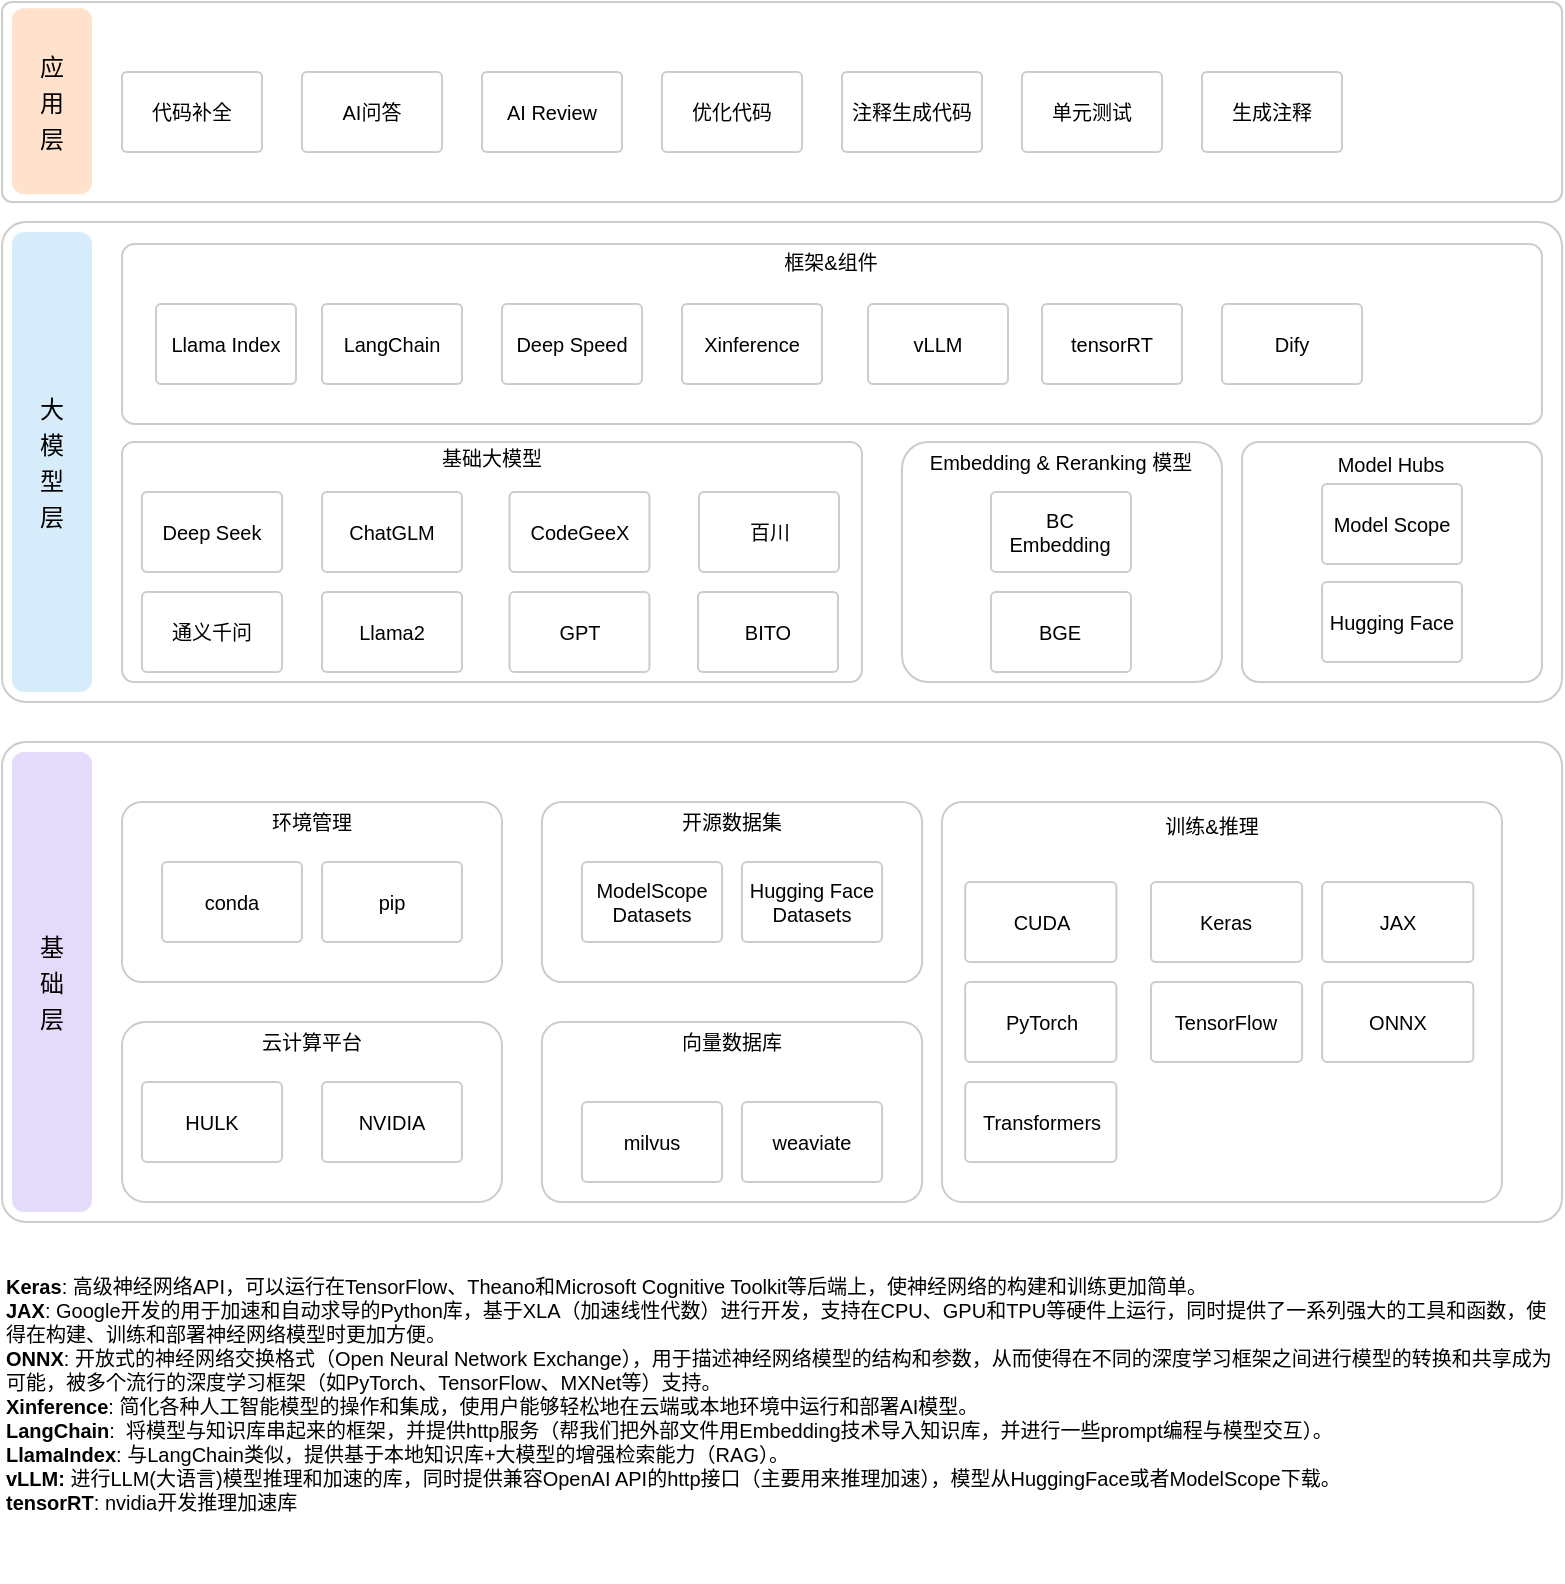 <mxfile version="24.0.5" type="github" pages="3">
  <diagram name="Page-1" id="H7_URHveais7Jz8QDmY0">
    <mxGraphModel dx="826" dy="557" grid="1" gridSize="10" guides="1" tooltips="1" connect="1" arrows="1" fold="1" page="1" pageScale="1" pageWidth="827" pageHeight="1169" math="0" shadow="0">
      <root>
        <mxCell id="0" />
        <mxCell id="1" parent="0" />
        <mxCell id="8iujGPbMvRqzLhgsaXlu-1" value="" style="group" parent="1" vertex="1" connectable="0">
          <mxGeometry x="30" y="200" width="780" height="240" as="geometry" />
        </mxCell>
        <mxCell id="8iujGPbMvRqzLhgsaXlu-2" value="" style="rounded=1;whiteSpace=wrap;html=1;shadow=0;glass=0;arcSize=5;strokeColor=#CCCCCC;strokeWidth=1;" parent="8iujGPbMvRqzLhgsaXlu-1" vertex="1">
          <mxGeometry width="780" height="240" as="geometry" />
        </mxCell>
        <mxCell id="8iujGPbMvRqzLhgsaXlu-3" value="&lt;p style=&quot;line-height: 50%;&quot;&gt;大&lt;/p&gt;&lt;p style=&quot;line-height: 50%;&quot;&gt;模&lt;/p&gt;&lt;p style=&quot;line-height: 50%;&quot;&gt;&lt;span style=&quot;background-color: initial;&quot;&gt;型&lt;/span&gt;&lt;/p&gt;&lt;p style=&quot;line-height: 50%;&quot;&gt;&lt;span style=&quot;background-color: initial;&quot;&gt;层&lt;/span&gt;&lt;/p&gt;" style="rounded=1;whiteSpace=wrap;html=1;shadow=0;glass=0;sketch=0;fillColor=#D6ECFB;strokeColor=none;verticalAlign=middle;horizontal=1;" parent="8iujGPbMvRqzLhgsaXlu-1" vertex="1">
          <mxGeometry x="5" y="5" width="40" height="230" as="geometry" />
        </mxCell>
        <mxCell id="8iujGPbMvRqzLhgsaXlu-4" value="" style="rounded=1;whiteSpace=wrap;html=1;shadow=0;glass=0;labelBackgroundColor=#ffffff;sketch=0;strokeColor=#CCCCCC;strokeWidth=1;fillColor=none;arcSize=7;" parent="8iujGPbMvRqzLhgsaXlu-1" vertex="1">
          <mxGeometry x="620" y="110" width="150" height="120" as="geometry" />
        </mxCell>
        <mxCell id="8iujGPbMvRqzLhgsaXlu-5" value="&lt;font style=&quot;font-size: 10px;&quot;&gt;Model Hubs&lt;/font&gt;" style="text;html=1;strokeColor=none;fillColor=none;align=center;verticalAlign=middle;whiteSpace=wrap;rounded=0;" parent="8iujGPbMvRqzLhgsaXlu-1" vertex="1">
          <mxGeometry x="664.41" y="115" width="61.18" height="11" as="geometry" />
        </mxCell>
        <mxCell id="8iujGPbMvRqzLhgsaXlu-6" value="Model Scope" style="rounded=1;whiteSpace=wrap;html=1;shadow=0;glass=0;labelBackgroundColor=#ffffff;sketch=0;strokeColor=#CCCCCC;strokeWidth=1;fontSize=10;fillColor=none;arcSize=6;" parent="8iujGPbMvRqzLhgsaXlu-1" vertex="1">
          <mxGeometry x="660" y="131" width="70" height="40" as="geometry" />
        </mxCell>
        <mxCell id="8iujGPbMvRqzLhgsaXlu-7" value="Hugging Face" style="rounded=1;whiteSpace=wrap;html=1;shadow=0;glass=0;labelBackgroundColor=#ffffff;sketch=0;strokeColor=#CCCCCC;strokeWidth=1;fontSize=10;fillColor=none;arcSize=6;" parent="8iujGPbMvRqzLhgsaXlu-1" vertex="1">
          <mxGeometry x="660" y="180" width="70" height="40" as="geometry" />
        </mxCell>
        <mxCell id="8iujGPbMvRqzLhgsaXlu-8" value="" style="group" parent="8iujGPbMvRqzLhgsaXlu-1" vertex="1" connectable="0">
          <mxGeometry x="450" y="110" width="160" height="120" as="geometry" />
        </mxCell>
        <mxCell id="8iujGPbMvRqzLhgsaXlu-9" value="" style="rounded=1;whiteSpace=wrap;html=1;shadow=0;glass=0;labelBackgroundColor=#ffffff;sketch=0;strokeColor=#CCCCCC;strokeWidth=1;fillColor=none;arcSize=11;" parent="8iujGPbMvRqzLhgsaXlu-8" vertex="1">
          <mxGeometry width="160" height="120" as="geometry" />
        </mxCell>
        <mxCell id="8iujGPbMvRqzLhgsaXlu-10" value="&lt;span style=&quot;font-size: 10px;&quot;&gt;Embedding &amp;amp; Reranking 模型&lt;/span&gt;" style="text;html=1;strokeColor=none;fillColor=none;align=center;verticalAlign=middle;whiteSpace=wrap;rounded=0;" parent="8iujGPbMvRqzLhgsaXlu-8" vertex="1">
          <mxGeometry x="10" y="5" width="138.95" height="10" as="geometry" />
        </mxCell>
        <mxCell id="8iujGPbMvRqzLhgsaXlu-11" value="BC&lt;br&gt;Embedding" style="rounded=1;whiteSpace=wrap;html=1;shadow=0;glass=0;labelBackgroundColor=#ffffff;sketch=0;strokeColor=#CCCCCC;strokeWidth=1;fontSize=10;fillColor=none;arcSize=6;" parent="8iujGPbMvRqzLhgsaXlu-8" vertex="1">
          <mxGeometry x="44.47" y="25" width="70.0" height="40" as="geometry" />
        </mxCell>
        <mxCell id="8iujGPbMvRqzLhgsaXlu-12" value="BGE" style="rounded=1;whiteSpace=wrap;html=1;shadow=0;glass=0;labelBackgroundColor=#ffffff;sketch=0;strokeColor=#CCCCCC;strokeWidth=1;fontSize=10;fillColor=none;arcSize=6;" parent="8iujGPbMvRqzLhgsaXlu-8" vertex="1">
          <mxGeometry x="44.47" y="75" width="70.0" height="40" as="geometry" />
        </mxCell>
        <mxCell id="8iujGPbMvRqzLhgsaXlu-13" value="" style="group" parent="8iujGPbMvRqzLhgsaXlu-1" vertex="1" connectable="0">
          <mxGeometry x="60" y="110" width="370" height="120" as="geometry" />
        </mxCell>
        <mxCell id="8iujGPbMvRqzLhgsaXlu-14" value="" style="rounded=1;whiteSpace=wrap;html=1;shadow=0;glass=0;labelBackgroundColor=#ffffff;sketch=0;strokeColor=#CCCCCC;strokeWidth=1;fillColor=none;arcSize=5;" parent="8iujGPbMvRqzLhgsaXlu-13" vertex="1">
          <mxGeometry width="370" height="120" as="geometry" />
        </mxCell>
        <mxCell id="8iujGPbMvRqzLhgsaXlu-15" value="Llama2" style="rounded=1;whiteSpace=wrap;html=1;shadow=0;glass=0;labelBackgroundColor=#ffffff;sketch=0;strokeColor=#CCCCCC;strokeWidth=1;fontSize=10;fillColor=none;arcSize=6;" parent="8iujGPbMvRqzLhgsaXlu-13" vertex="1">
          <mxGeometry x="100" y="75" width="70" height="40" as="geometry" />
        </mxCell>
        <mxCell id="8iujGPbMvRqzLhgsaXlu-16" value="ChatGLM" style="rounded=1;whiteSpace=wrap;html=1;shadow=0;glass=0;labelBackgroundColor=#ffffff;sketch=0;strokeColor=#CCCCCC;strokeWidth=1;fontSize=10;fillColor=none;arcSize=6;" parent="8iujGPbMvRqzLhgsaXlu-13" vertex="1">
          <mxGeometry x="100" y="25" width="70" height="40" as="geometry" />
        </mxCell>
        <mxCell id="8iujGPbMvRqzLhgsaXlu-17" value="CodeGeeX" style="rounded=1;whiteSpace=wrap;html=1;shadow=0;glass=0;labelBackgroundColor=#ffffff;sketch=0;strokeColor=#CCCCCC;strokeWidth=1;fontSize=10;fillColor=none;arcSize=6;" parent="8iujGPbMvRqzLhgsaXlu-13" vertex="1">
          <mxGeometry x="193.75" y="25" width="70" height="40" as="geometry" />
        </mxCell>
        <mxCell id="8iujGPbMvRqzLhgsaXlu-18" value="通义千问" style="rounded=1;whiteSpace=wrap;html=1;shadow=0;glass=0;labelBackgroundColor=#ffffff;sketch=0;strokeColor=#CCCCCC;strokeWidth=1;fontSize=10;fillColor=none;arcSize=6;" parent="8iujGPbMvRqzLhgsaXlu-13" vertex="1">
          <mxGeometry x="10" y="75" width="70" height="40" as="geometry" />
        </mxCell>
        <mxCell id="8iujGPbMvRqzLhgsaXlu-19" value="&lt;span style=&quot;font-size: 10px;&quot;&gt;基础大模型&lt;/span&gt;" style="text;html=1;strokeColor=none;fillColor=none;align=center;verticalAlign=middle;whiteSpace=wrap;rounded=0;" parent="8iujGPbMvRqzLhgsaXlu-13" vertex="1">
          <mxGeometry x="146.25" y="3" width="77.5" height="10" as="geometry" />
        </mxCell>
        <mxCell id="8iujGPbMvRqzLhgsaXlu-20" value="Deep Seek" style="rounded=1;whiteSpace=wrap;html=1;shadow=0;glass=0;labelBackgroundColor=#ffffff;sketch=0;strokeColor=#CCCCCC;strokeWidth=1;fontSize=10;fillColor=none;arcSize=6;" parent="8iujGPbMvRqzLhgsaXlu-13" vertex="1">
          <mxGeometry x="10" y="25" width="70" height="40" as="geometry" />
        </mxCell>
        <mxCell id="8iujGPbMvRqzLhgsaXlu-21" value="BITO" style="rounded=1;whiteSpace=wrap;html=1;shadow=0;glass=0;labelBackgroundColor=#ffffff;sketch=0;strokeColor=#CCCCCC;strokeWidth=1;fontSize=10;fillColor=none;arcSize=6;" parent="8iujGPbMvRqzLhgsaXlu-13" vertex="1">
          <mxGeometry x="288" y="75" width="70" height="40" as="geometry" />
        </mxCell>
        <mxCell id="8iujGPbMvRqzLhgsaXlu-22" value="GPT" style="rounded=1;whiteSpace=wrap;html=1;shadow=0;glass=0;labelBackgroundColor=#ffffff;sketch=0;strokeColor=#CCCCCC;strokeWidth=1;fontSize=10;fillColor=none;arcSize=6;" parent="8iujGPbMvRqzLhgsaXlu-13" vertex="1">
          <mxGeometry x="193.75" y="75" width="70" height="40" as="geometry" />
        </mxCell>
        <mxCell id="8iujGPbMvRqzLhgsaXlu-23" value="百川" style="rounded=1;whiteSpace=wrap;html=1;shadow=0;glass=0;labelBackgroundColor=#ffffff;sketch=0;strokeColor=#CCCCCC;strokeWidth=1;fontSize=10;fillColor=none;arcSize=6;" parent="8iujGPbMvRqzLhgsaXlu-13" vertex="1">
          <mxGeometry x="288.5" y="25" width="70" height="40" as="geometry" />
        </mxCell>
        <mxCell id="8iujGPbMvRqzLhgsaXlu-24" value="" style="group" parent="8iujGPbMvRqzLhgsaXlu-1" vertex="1" connectable="0">
          <mxGeometry x="60" y="11" width="710" height="90" as="geometry" />
        </mxCell>
        <mxCell id="8iujGPbMvRqzLhgsaXlu-25" value="" style="rounded=1;whiteSpace=wrap;html=1;shadow=0;glass=0;labelBackgroundColor=#ffffff;sketch=0;strokeColor=#CCCCCC;strokeWidth=1;fillColor=none;arcSize=7;" parent="8iujGPbMvRqzLhgsaXlu-24" vertex="1">
          <mxGeometry width="710" height="90" as="geometry" />
        </mxCell>
        <mxCell id="8iujGPbMvRqzLhgsaXlu-26" value="&lt;span style=&quot;font-size: 10px;&quot;&gt;框架&amp;amp;组件&lt;/span&gt;" style="text;html=1;strokeColor=none;fillColor=none;align=center;verticalAlign=middle;whiteSpace=wrap;rounded=0;" parent="8iujGPbMvRqzLhgsaXlu-24" vertex="1">
          <mxGeometry x="324.41" width="61.18" height="18.89" as="geometry" />
        </mxCell>
        <mxCell id="8iujGPbMvRqzLhgsaXlu-27" value="LangChain" style="rounded=1;whiteSpace=wrap;html=1;shadow=0;glass=0;labelBackgroundColor=#ffffff;sketch=0;strokeColor=#CCCCCC;strokeWidth=1;fontSize=10;fillColor=none;arcSize=6;" parent="8iujGPbMvRqzLhgsaXlu-24" vertex="1">
          <mxGeometry x="100" y="30" width="70" height="40" as="geometry" />
        </mxCell>
        <mxCell id="8iujGPbMvRqzLhgsaXlu-28" value="Llama Index" style="rounded=1;whiteSpace=wrap;html=1;shadow=0;glass=0;labelBackgroundColor=#ffffff;sketch=0;strokeColor=#CCCCCC;strokeWidth=1;fontSize=10;fillColor=none;arcSize=6;" parent="8iujGPbMvRqzLhgsaXlu-24" vertex="1">
          <mxGeometry x="17" y="30" width="70" height="40" as="geometry" />
        </mxCell>
        <mxCell id="8iujGPbMvRqzLhgsaXlu-29" value="vLLM" style="rounded=1;whiteSpace=wrap;html=1;shadow=0;glass=0;labelBackgroundColor=#ffffff;sketch=0;strokeColor=#CCCCCC;strokeWidth=1;fontSize=10;fillColor=none;arcSize=6;" parent="8iujGPbMvRqzLhgsaXlu-24" vertex="1">
          <mxGeometry x="373" y="30" width="70" height="40" as="geometry" />
        </mxCell>
        <mxCell id="8iujGPbMvRqzLhgsaXlu-30" value="tensorRT" style="rounded=1;whiteSpace=wrap;html=1;shadow=0;glass=0;labelBackgroundColor=#ffffff;sketch=0;strokeColor=#CCCCCC;strokeWidth=1;fontSize=10;fillColor=none;arcSize=6;" parent="8iujGPbMvRqzLhgsaXlu-24" vertex="1">
          <mxGeometry x="460" y="30" width="70" height="40" as="geometry" />
        </mxCell>
        <mxCell id="8iujGPbMvRqzLhgsaXlu-31" value="Deep Speed" style="rounded=1;whiteSpace=wrap;html=1;shadow=0;glass=0;labelBackgroundColor=#ffffff;sketch=0;strokeColor=#CCCCCC;strokeWidth=1;fontSize=10;fillColor=none;arcSize=6;" parent="8iujGPbMvRqzLhgsaXlu-24" vertex="1">
          <mxGeometry x="190" y="30" width="70" height="40" as="geometry" />
        </mxCell>
        <mxCell id="8iujGPbMvRqzLhgsaXlu-32" value="Xinference" style="rounded=1;whiteSpace=wrap;html=1;shadow=0;glass=0;labelBackgroundColor=#ffffff;sketch=0;strokeColor=#CCCCCC;strokeWidth=1;fontSize=10;fillColor=none;arcSize=6;" parent="8iujGPbMvRqzLhgsaXlu-24" vertex="1">
          <mxGeometry x="280" y="30" width="70" height="40" as="geometry" />
        </mxCell>
        <mxCell id="8iujGPbMvRqzLhgsaXlu-33" value="Dify" style="rounded=1;whiteSpace=wrap;html=1;shadow=0;glass=0;labelBackgroundColor=#ffffff;sketch=0;strokeColor=#CCCCCC;strokeWidth=1;fontSize=10;fillColor=none;arcSize=6;" parent="8iujGPbMvRqzLhgsaXlu-24" vertex="1">
          <mxGeometry x="550" y="30" width="70" height="40" as="geometry" />
        </mxCell>
        <mxCell id="8iujGPbMvRqzLhgsaXlu-34" value="" style="group" parent="1" vertex="1" connectable="0">
          <mxGeometry x="30" y="460" width="780" height="240" as="geometry" />
        </mxCell>
        <mxCell id="8iujGPbMvRqzLhgsaXlu-35" value="" style="rounded=1;whiteSpace=wrap;html=1;shadow=0;glass=0;arcSize=5;strokeColor=#CCCCCC;strokeWidth=1;" parent="8iujGPbMvRqzLhgsaXlu-34" vertex="1">
          <mxGeometry width="780" height="240" as="geometry" />
        </mxCell>
        <mxCell id="8iujGPbMvRqzLhgsaXlu-36" value="&lt;p style=&quot;line-height: 150%;&quot;&gt;基&lt;br&gt;础&lt;br&gt;层&lt;/p&gt;" style="rounded=1;whiteSpace=wrap;html=1;shadow=0;glass=0;sketch=0;fillColor=#E4DBFA;strokeColor=none;verticalAlign=middle;horizontal=1;" parent="8iujGPbMvRqzLhgsaXlu-34" vertex="1">
          <mxGeometry x="5" y="5" width="40" height="230" as="geometry" />
        </mxCell>
        <mxCell id="8iujGPbMvRqzLhgsaXlu-37" value="" style="group" parent="8iujGPbMvRqzLhgsaXlu-34" vertex="1" connectable="0">
          <mxGeometry x="60" y="30" width="190" height="90" as="geometry" />
        </mxCell>
        <mxCell id="8iujGPbMvRqzLhgsaXlu-38" value="" style="rounded=1;whiteSpace=wrap;html=1;shadow=0;glass=0;labelBackgroundColor=#ffffff;sketch=0;strokeColor=#CCCCCC;strokeWidth=1;fillColor=none;arcSize=11;" parent="8iujGPbMvRqzLhgsaXlu-37" vertex="1">
          <mxGeometry width="190" height="90" as="geometry" />
        </mxCell>
        <mxCell id="8iujGPbMvRqzLhgsaXlu-39" value="&lt;span style=&quot;font-size: 10px;&quot;&gt;环境管理&lt;/span&gt;" style="text;html=1;strokeColor=none;fillColor=none;align=center;verticalAlign=middle;whiteSpace=wrap;rounded=0;" parent="8iujGPbMvRqzLhgsaXlu-37" vertex="1">
          <mxGeometry x="56.25" y="5" width="77.5" height="10" as="geometry" />
        </mxCell>
        <mxCell id="8iujGPbMvRqzLhgsaXlu-40" value="conda" style="rounded=1;whiteSpace=wrap;html=1;shadow=0;glass=0;labelBackgroundColor=#ffffff;sketch=0;strokeColor=#CCCCCC;strokeWidth=1;fontSize=10;fillColor=none;arcSize=6;" parent="8iujGPbMvRqzLhgsaXlu-37" vertex="1">
          <mxGeometry x="20" y="30" width="70" height="40" as="geometry" />
        </mxCell>
        <mxCell id="8iujGPbMvRqzLhgsaXlu-41" value="pip" style="rounded=1;whiteSpace=wrap;html=1;shadow=0;glass=0;labelBackgroundColor=#ffffff;sketch=0;strokeColor=#CCCCCC;strokeWidth=1;fontSize=10;fillColor=none;arcSize=6;" parent="8iujGPbMvRqzLhgsaXlu-37" vertex="1">
          <mxGeometry x="100" y="30" width="70" height="40" as="geometry" />
        </mxCell>
        <mxCell id="8iujGPbMvRqzLhgsaXlu-42" value="" style="group" parent="8iujGPbMvRqzLhgsaXlu-34" vertex="1" connectable="0">
          <mxGeometry x="270" y="140" width="190" height="90" as="geometry" />
        </mxCell>
        <mxCell id="8iujGPbMvRqzLhgsaXlu-43" value="" style="rounded=1;whiteSpace=wrap;html=1;shadow=0;glass=0;labelBackgroundColor=#ffffff;sketch=0;strokeColor=#CCCCCC;strokeWidth=1;fillColor=none;arcSize=11;" parent="8iujGPbMvRqzLhgsaXlu-42" vertex="1">
          <mxGeometry width="190" height="90" as="geometry" />
        </mxCell>
        <mxCell id="8iujGPbMvRqzLhgsaXlu-44" value="&lt;span style=&quot;font-size: 10px;&quot;&gt;向量数据库&lt;/span&gt;" style="text;html=1;strokeColor=none;fillColor=none;align=center;verticalAlign=middle;whiteSpace=wrap;rounded=0;" parent="8iujGPbMvRqzLhgsaXlu-42" vertex="1">
          <mxGeometry x="56.25" y="5" width="77.5" height="10" as="geometry" />
        </mxCell>
        <mxCell id="8iujGPbMvRqzLhgsaXlu-45" value="milvus" style="rounded=1;whiteSpace=wrap;html=1;shadow=0;glass=0;labelBackgroundColor=#ffffff;sketch=0;strokeColor=#CCCCCC;strokeWidth=1;fontSize=10;fillColor=none;arcSize=6;" parent="8iujGPbMvRqzLhgsaXlu-42" vertex="1">
          <mxGeometry x="20" y="40" width="70" height="40" as="geometry" />
        </mxCell>
        <mxCell id="8iujGPbMvRqzLhgsaXlu-46" value="weaviate" style="rounded=1;whiteSpace=wrap;html=1;shadow=0;glass=0;labelBackgroundColor=#ffffff;sketch=0;strokeColor=#CCCCCC;strokeWidth=1;fontSize=10;fillColor=none;arcSize=6;" parent="8iujGPbMvRqzLhgsaXlu-42" vertex="1">
          <mxGeometry x="100" y="40" width="70" height="40" as="geometry" />
        </mxCell>
        <mxCell id="8iujGPbMvRqzLhgsaXlu-47" value="" style="group" parent="8iujGPbMvRqzLhgsaXlu-34" vertex="1" connectable="0">
          <mxGeometry x="470" y="30" width="280" height="200" as="geometry" />
        </mxCell>
        <mxCell id="8iujGPbMvRqzLhgsaXlu-48" value="" style="rounded=1;whiteSpace=wrap;html=1;shadow=0;glass=0;labelBackgroundColor=#ffffff;sketch=0;strokeColor=#CCCCCC;strokeWidth=1;fillColor=none;arcSize=5;" parent="8iujGPbMvRqzLhgsaXlu-47" vertex="1">
          <mxGeometry width="280" height="200" as="geometry" />
        </mxCell>
        <mxCell id="8iujGPbMvRqzLhgsaXlu-49" value="&lt;span style=&quot;font-size: 10px;&quot;&gt;训练&amp;amp;推理&lt;/span&gt;" style="text;html=1;strokeColor=none;fillColor=none;align=center;verticalAlign=middle;whiteSpace=wrap;rounded=0;" parent="8iujGPbMvRqzLhgsaXlu-47" vertex="1">
          <mxGeometry x="79.934" y="1.556" width="110.132" height="21.111" as="geometry" />
        </mxCell>
        <mxCell id="8iujGPbMvRqzLhgsaXlu-50" value="CUDA" style="rounded=1;whiteSpace=wrap;html=1;shadow=0;glass=0;labelBackgroundColor=#ffffff;sketch=0;strokeColor=#CCCCCC;strokeWidth=1;fontSize=10;fillColor=none;arcSize=6;" parent="8iujGPbMvRqzLhgsaXlu-47" vertex="1">
          <mxGeometry x="11.6" y="40" width="75.6" height="40" as="geometry" />
        </mxCell>
        <mxCell id="8iujGPbMvRqzLhgsaXlu-51" value="PyTorch" style="rounded=1;whiteSpace=wrap;html=1;shadow=0;glass=0;labelBackgroundColor=#ffffff;sketch=0;strokeColor=#CCCCCC;strokeWidth=1;fontSize=10;fillColor=none;arcSize=6;" parent="8iujGPbMvRqzLhgsaXlu-47" vertex="1">
          <mxGeometry x="11.6" y="90" width="75.6" height="40" as="geometry" />
        </mxCell>
        <mxCell id="8iujGPbMvRqzLhgsaXlu-52" value="TensorFlow" style="rounded=1;whiteSpace=wrap;html=1;shadow=0;glass=0;labelBackgroundColor=#ffffff;sketch=0;strokeColor=#CCCCCC;strokeWidth=1;fontSize=10;fillColor=none;arcSize=6;" parent="8iujGPbMvRqzLhgsaXlu-47" vertex="1">
          <mxGeometry x="104.469" y="90" width="75.6" height="40" as="geometry" />
        </mxCell>
        <mxCell id="8iujGPbMvRqzLhgsaXlu-53" value="Keras" style="rounded=1;whiteSpace=wrap;html=1;shadow=0;glass=0;labelBackgroundColor=#ffffff;sketch=0;strokeColor=#CCCCCC;strokeWidth=1;fontSize=10;fillColor=none;arcSize=6;" parent="8iujGPbMvRqzLhgsaXlu-47" vertex="1">
          <mxGeometry x="104.469" y="40" width="75.6" height="40" as="geometry" />
        </mxCell>
        <mxCell id="8iujGPbMvRqzLhgsaXlu-54" value="JAX" style="rounded=1;whiteSpace=wrap;html=1;shadow=0;glass=0;labelBackgroundColor=#ffffff;sketch=0;strokeColor=#CCCCCC;strokeWidth=1;fontSize=10;fillColor=none;arcSize=6;" parent="8iujGPbMvRqzLhgsaXlu-47" vertex="1">
          <mxGeometry x="190.069" y="40" width="75.6" height="40" as="geometry" />
        </mxCell>
        <mxCell id="8iujGPbMvRqzLhgsaXlu-55" value="ONNX" style="rounded=1;whiteSpace=wrap;html=1;shadow=0;glass=0;labelBackgroundColor=#ffffff;sketch=0;strokeColor=#CCCCCC;strokeWidth=1;fontSize=10;fillColor=none;arcSize=6;" parent="8iujGPbMvRqzLhgsaXlu-47" vertex="1">
          <mxGeometry x="190.069" y="90" width="75.6" height="40" as="geometry" />
        </mxCell>
        <mxCell id="8iujGPbMvRqzLhgsaXlu-56" value="Transformers" style="rounded=1;whiteSpace=wrap;html=1;shadow=0;glass=0;labelBackgroundColor=#ffffff;sketch=0;strokeColor=#CCCCCC;strokeWidth=1;fontSize=10;fillColor=none;arcSize=6;" parent="8iujGPbMvRqzLhgsaXlu-47" vertex="1">
          <mxGeometry x="11.6" y="140" width="75.6" height="40" as="geometry" />
        </mxCell>
        <mxCell id="8iujGPbMvRqzLhgsaXlu-57" value="" style="group" parent="8iujGPbMvRqzLhgsaXlu-34" vertex="1" connectable="0">
          <mxGeometry x="60" y="140" width="190" height="90" as="geometry" />
        </mxCell>
        <mxCell id="8iujGPbMvRqzLhgsaXlu-58" value="" style="rounded=1;whiteSpace=wrap;html=1;shadow=0;glass=0;labelBackgroundColor=#ffffff;sketch=0;strokeColor=#CCCCCC;strokeWidth=1;fillColor=none;arcSize=13;" parent="8iujGPbMvRqzLhgsaXlu-57" vertex="1">
          <mxGeometry width="190" height="90" as="geometry" />
        </mxCell>
        <mxCell id="8iujGPbMvRqzLhgsaXlu-59" value="&lt;font style=&quot;font-size: 10px;&quot;&gt;云计算平台&lt;/font&gt;" style="text;html=1;strokeColor=none;fillColor=none;align=center;verticalAlign=middle;whiteSpace=wrap;rounded=0;" parent="8iujGPbMvRqzLhgsaXlu-57" vertex="1">
          <mxGeometry x="56.25" y="5" width="77.5" height="10" as="geometry" />
        </mxCell>
        <mxCell id="8iujGPbMvRqzLhgsaXlu-60" value="HULK" style="rounded=1;whiteSpace=wrap;html=1;shadow=0;glass=0;labelBackgroundColor=#ffffff;sketch=0;strokeColor=#CCCCCC;strokeWidth=1;fontSize=10;fillColor=none;arcSize=6;" parent="8iujGPbMvRqzLhgsaXlu-57" vertex="1">
          <mxGeometry x="10" y="30" width="70" height="40" as="geometry" />
        </mxCell>
        <mxCell id="8iujGPbMvRqzLhgsaXlu-61" value="NVIDIA" style="rounded=1;whiteSpace=wrap;html=1;shadow=0;glass=0;labelBackgroundColor=#ffffff;sketch=0;strokeColor=#CCCCCC;strokeWidth=1;fontSize=10;fillColor=none;arcSize=6;" parent="8iujGPbMvRqzLhgsaXlu-57" vertex="1">
          <mxGeometry x="100" y="30" width="70" height="40" as="geometry" />
        </mxCell>
        <mxCell id="8iujGPbMvRqzLhgsaXlu-62" value="" style="group" parent="8iujGPbMvRqzLhgsaXlu-34" vertex="1" connectable="0">
          <mxGeometry x="270" y="30" width="190" height="90" as="geometry" />
        </mxCell>
        <mxCell id="8iujGPbMvRqzLhgsaXlu-63" value="" style="rounded=1;whiteSpace=wrap;html=1;shadow=0;glass=0;labelBackgroundColor=#ffffff;sketch=0;strokeColor=#CCCCCC;strokeWidth=1;fillColor=none;arcSize=11;" parent="8iujGPbMvRqzLhgsaXlu-62" vertex="1">
          <mxGeometry width="190" height="90" as="geometry" />
        </mxCell>
        <mxCell id="8iujGPbMvRqzLhgsaXlu-64" value="&lt;span style=&quot;font-size: 10px;&quot;&gt;开源数据集&lt;/span&gt;" style="text;html=1;strokeColor=none;fillColor=none;align=center;verticalAlign=middle;whiteSpace=wrap;rounded=0;" parent="8iujGPbMvRqzLhgsaXlu-62" vertex="1">
          <mxGeometry x="56.25" y="5" width="77.5" height="10" as="geometry" />
        </mxCell>
        <mxCell id="8iujGPbMvRqzLhgsaXlu-65" value="ModelScope Datasets" style="rounded=1;whiteSpace=wrap;html=1;shadow=0;glass=0;labelBackgroundColor=#ffffff;sketch=0;strokeColor=#CCCCCC;strokeWidth=1;fontSize=10;fillColor=none;arcSize=6;" parent="8iujGPbMvRqzLhgsaXlu-62" vertex="1">
          <mxGeometry x="20" y="30" width="70" height="40" as="geometry" />
        </mxCell>
        <mxCell id="8iujGPbMvRqzLhgsaXlu-66" value="Hugging Face&lt;br&gt;Datasets" style="rounded=1;whiteSpace=wrap;html=1;shadow=0;glass=0;labelBackgroundColor=#ffffff;sketch=0;strokeColor=#CCCCCC;strokeWidth=1;fontSize=10;fillColor=none;arcSize=6;" parent="8iujGPbMvRqzLhgsaXlu-62" vertex="1">
          <mxGeometry x="100" y="30" width="70" height="40" as="geometry" />
        </mxCell>
        <mxCell id="8iujGPbMvRqzLhgsaXlu-67" value="&lt;b&gt;Keras&lt;/b&gt;:&amp;nbsp;高级神经网络API，可以运行在TensorFlow、Theano和Microsoft Cognitive Toolkit等后端上，使神经网络的构建和训练更加简单。&lt;br&gt;&lt;b&gt;JAX&lt;/b&gt;:&amp;nbsp;Google开发的用于加速和自动求导的Python库，基于XLA（加速线性代数）进行开发，支持在CPU、GPU和TPU等硬件上运行，同时提供了一系列强大的工具和函数，使得在构建、训练和部署神经网络模型时更加方便。&lt;br&gt;&lt;b&gt;ONNX&lt;/b&gt;:&amp;nbsp;开放式的神经网络交换格式（Open Neural Network Exchange），用于描述神经网络模型的结构和参数，从而使得在不同的深度学习框架之间进行模型的转换和共享成为可能，被多个流行的深度学习框架（如PyTorch、TensorFlow、MXNet等）支持。&lt;br&gt;&lt;b&gt;Xinference&lt;/b&gt;:&amp;nbsp;简化各种人工智能模型的操作和集成，使用户能够轻松地在云端或本地环境中运行和部署AI模型。&lt;br&gt;&lt;b&gt;LangChain&lt;/b&gt;:&amp;nbsp; 将模型与知识库串起来的框架，并提供http服务（帮我们把外部文件用Embedding技术导入知识库，并进行一些prompt编程与模型交互）。&lt;br&gt;&lt;b&gt;LlamaIndex&lt;/b&gt;: 与LangChain类似，提供基于本地知识库+大模型的增强检索能力（RAG）。&lt;br&gt;&lt;b&gt;vLLM: &lt;/b&gt;进行LLM(大语言)模型推理和加速的库，同时提供兼容OpenAI API的http接口（主要用来推理加速），模型从HuggingFace或者ModelScope下载。&lt;br&gt;&lt;b&gt;tensorRT&lt;/b&gt;: nvidia开发推理加速库" style="text;html=1;strokeColor=none;fillColor=none;align=left;verticalAlign=top;whiteSpace=wrap;rounded=0;fontSize=10;" parent="1" vertex="1">
          <mxGeometry x="30" y="720" width="780" height="160" as="geometry" />
        </mxCell>
        <mxCell id="8iujGPbMvRqzLhgsaXlu-68" value="" style="group" parent="1" vertex="1" connectable="0">
          <mxGeometry x="30" y="90" width="780" height="100" as="geometry" />
        </mxCell>
        <mxCell id="8iujGPbMvRqzLhgsaXlu-69" value="" style="rounded=1;whiteSpace=wrap;html=1;shadow=0;glass=0;arcSize=5;strokeColor=#CCCCCC;strokeWidth=1;" parent="8iujGPbMvRqzLhgsaXlu-68" vertex="1">
          <mxGeometry width="780" height="100" as="geometry" />
        </mxCell>
        <mxCell id="8iujGPbMvRqzLhgsaXlu-70" value="&lt;p style=&quot;line-height: 50%;&quot;&gt;应&lt;/p&gt;&lt;p style=&quot;line-height: 50%;&quot;&gt;用&lt;/p&gt;&lt;p style=&quot;line-height: 50%;&quot;&gt;层&lt;/p&gt;" style="rounded=1;whiteSpace=wrap;html=1;shadow=0;glass=0;sketch=0;fillColor=#FFE1CC;strokeColor=none;verticalAlign=middle;horizontal=1;" parent="8iujGPbMvRqzLhgsaXlu-68" vertex="1">
          <mxGeometry x="5" y="3.083" width="40" height="93" as="geometry" />
        </mxCell>
        <mxCell id="8iujGPbMvRqzLhgsaXlu-71" value="代码补全" style="rounded=1;whiteSpace=wrap;html=1;shadow=0;glass=0;labelBackgroundColor=#ffffff;sketch=0;strokeColor=#CCCCCC;strokeWidth=1;fontSize=10;fillColor=none;arcSize=6;" parent="8iujGPbMvRqzLhgsaXlu-68" vertex="1">
          <mxGeometry x="60" y="35" width="70" height="40" as="geometry" />
        </mxCell>
        <mxCell id="8iujGPbMvRqzLhgsaXlu-72" value="AI问答" style="rounded=1;whiteSpace=wrap;html=1;shadow=0;glass=0;labelBackgroundColor=#ffffff;sketch=0;strokeColor=#CCCCCC;strokeWidth=1;fontSize=10;fillColor=none;arcSize=6;" parent="8iujGPbMvRqzLhgsaXlu-68" vertex="1">
          <mxGeometry x="150" y="35" width="70" height="40" as="geometry" />
        </mxCell>
        <mxCell id="8iujGPbMvRqzLhgsaXlu-73" value="AI Review" style="rounded=1;whiteSpace=wrap;html=1;shadow=0;glass=0;labelBackgroundColor=#ffffff;sketch=0;strokeColor=#CCCCCC;strokeWidth=1;fontSize=10;fillColor=none;arcSize=6;" parent="8iujGPbMvRqzLhgsaXlu-68" vertex="1">
          <mxGeometry x="240" y="35" width="70" height="40" as="geometry" />
        </mxCell>
        <mxCell id="8iujGPbMvRqzLhgsaXlu-74" value="优化代码" style="rounded=1;whiteSpace=wrap;html=1;shadow=0;glass=0;labelBackgroundColor=#ffffff;sketch=0;strokeColor=#CCCCCC;strokeWidth=1;fontSize=10;fillColor=none;arcSize=6;" parent="8iujGPbMvRqzLhgsaXlu-68" vertex="1">
          <mxGeometry x="330" y="35" width="70" height="40" as="geometry" />
        </mxCell>
        <mxCell id="8iujGPbMvRqzLhgsaXlu-75" value="注释生成代码" style="rounded=1;whiteSpace=wrap;html=1;shadow=0;glass=0;labelBackgroundColor=#ffffff;sketch=0;strokeColor=#CCCCCC;strokeWidth=1;fontSize=10;fillColor=none;arcSize=6;" parent="8iujGPbMvRqzLhgsaXlu-68" vertex="1">
          <mxGeometry x="420" y="35" width="70" height="40" as="geometry" />
        </mxCell>
        <mxCell id="8iujGPbMvRqzLhgsaXlu-76" value="单元测试" style="rounded=1;whiteSpace=wrap;html=1;shadow=0;glass=0;labelBackgroundColor=#ffffff;sketch=0;strokeColor=#CCCCCC;strokeWidth=1;fontSize=10;fillColor=none;arcSize=6;" parent="8iujGPbMvRqzLhgsaXlu-68" vertex="1">
          <mxGeometry x="510" y="35" width="70" height="40" as="geometry" />
        </mxCell>
        <mxCell id="8iujGPbMvRqzLhgsaXlu-77" value="生成注释" style="rounded=1;whiteSpace=wrap;html=1;shadow=0;glass=0;labelBackgroundColor=#ffffff;sketch=0;strokeColor=#CCCCCC;strokeWidth=1;fontSize=10;fillColor=none;arcSize=6;" parent="8iujGPbMvRqzLhgsaXlu-68" vertex="1">
          <mxGeometry x="600" y="35" width="70" height="40" as="geometry" />
        </mxCell>
      </root>
    </mxGraphModel>
  </diagram>
  <diagram id="hw5-2gwXQo2o83pSEh1z" name="Page-2">
    <mxGraphModel dx="826" dy="557" grid="1" gridSize="10" guides="1" tooltips="1" connect="1" arrows="1" fold="1" page="1" pageScale="1" pageWidth="827" pageHeight="1169" math="0" shadow="0">
      <root>
        <mxCell id="0" />
        <mxCell id="1" parent="0" />
        <mxCell id="wTrSJTRR9ERLFyiuBoBx-1" value="" style="rounded=1;whiteSpace=wrap;html=1;shadow=0;glass=0;labelBackgroundColor=#ffffff;sketch=0;strokeColor=none;strokeWidth=1;fontSize=10;fillColor=#F9FAFF;arcSize=1;" vertex="1" parent="1">
          <mxGeometry x="20" y="150" width="250" height="310" as="geometry" />
        </mxCell>
        <mxCell id="wTrSJTRR9ERLFyiuBoBx-2" value="IDE中的毓智AI专家插件" style="text;html=1;strokeColor=none;fillColor=none;align=center;verticalAlign=middle;whiteSpace=wrap;rounded=0;fontSize=10;" vertex="1" parent="1">
          <mxGeometry x="20" y="160" width="125" height="20" as="geometry" />
        </mxCell>
        <mxCell id="wTrSJTRR9ERLFyiuBoBx-3" value="" style="rounded=0;whiteSpace=wrap;html=1;shadow=0;glass=0;labelBackgroundColor=#ffffff;sketch=0;strokeWidth=1;fontSize=10;fillColor=#EBEEFF;fontColor=#333333;strokeColor=none;" vertex="1" parent="1">
          <mxGeometry x="35" y="190" width="220" height="150" as="geometry" />
        </mxCell>
        <mxCell id="wTrSJTRR9ERLFyiuBoBx-4" value="" style="group" vertex="1" connectable="0" parent="1">
          <mxGeometry x="39" y="197" width="20" height="20" as="geometry" />
        </mxCell>
        <mxCell id="wTrSJTRR9ERLFyiuBoBx-5" value="" style="ellipse;whiteSpace=wrap;html=1;aspect=fixed;rounded=1;shadow=0;glass=0;labelBackgroundColor=#ffffff;sketch=0;strokeColor=none;strokeWidth=1;fontSize=10;fillColor=#51AC5C;" vertex="1" parent="wTrSJTRR9ERLFyiuBoBx-4">
          <mxGeometry width="20" height="20" as="geometry" />
        </mxCell>
        <mxCell id="wTrSJTRR9ERLFyiuBoBx-6" value="&lt;font style=&quot;font-size: 11px;&quot;&gt;1&lt;/font&gt;" style="text;html=1;strokeColor=none;fillColor=none;align=center;verticalAlign=middle;whiteSpace=wrap;rounded=0;fontSize=11;fontColor=#FFFFFF;" vertex="1" parent="wTrSJTRR9ERLFyiuBoBx-4">
          <mxGeometry x="5" y="6.75" width="10" height="8.5" as="geometry" />
        </mxCell>
        <mxCell id="wTrSJTRR9ERLFyiuBoBx-7" value="&lt;font style=&quot;font-size: 9px;&quot;&gt;开发人员在编辑器中敲代码，毓智AI专家插件从以下位置收集上下文：&lt;br&gt;- 光标前的代码和光标后的代码&lt;br&gt;- 文件名和类型&lt;br&gt;- 附近代码引用的其它类文件&lt;br&gt;&lt;/font&gt;" style="text;html=1;strokeColor=none;fillColor=none;align=left;verticalAlign=top;whiteSpace=wrap;rounded=0;fontSize=10;fontColor=#000000;" vertex="1" parent="1">
          <mxGeometry x="62" y="191" width="178" height="66" as="geometry" />
        </mxCell>
        <mxCell id="wTrSJTRR9ERLFyiuBoBx-8" value="" style="group" vertex="1" connectable="0" parent="1">
          <mxGeometry x="39" y="270" width="20" height="20" as="geometry" />
        </mxCell>
        <mxCell id="wTrSJTRR9ERLFyiuBoBx-9" value="" style="ellipse;whiteSpace=wrap;html=1;aspect=fixed;rounded=1;shadow=0;glass=0;labelBackgroundColor=#ffffff;sketch=0;strokeColor=none;strokeWidth=1;fontSize=10;fillColor=#51AC5C;" vertex="1" parent="wTrSJTRR9ERLFyiuBoBx-8">
          <mxGeometry width="20" height="20" as="geometry" />
        </mxCell>
        <mxCell id="wTrSJTRR9ERLFyiuBoBx-10" value="&lt;font style=&quot;font-size: 11px;&quot;&gt;2&lt;/font&gt;" style="text;html=1;strokeColor=none;fillColor=none;align=center;verticalAlign=middle;whiteSpace=wrap;rounded=0;fontSize=11;fontColor=#FFFFFF;" vertex="1" parent="wTrSJTRR9ERLFyiuBoBx-8">
          <mxGeometry x="5" y="5.75" width="10" height="8.5" as="geometry" />
        </mxCell>
        <mxCell id="wTrSJTRR9ERLFyiuBoBx-11" value="&lt;font style=&quot;font-size: 9px;&quot;&gt;按一定规则精简上下文&lt;br&gt;- 保留当前文件附近方法的实现，其它方法只保留签名&lt;br&gt;- 添加光标附近代码关联类的字段和方法签名&lt;br&gt;&lt;/font&gt;" style="text;html=1;strokeColor=none;fillColor=none;align=left;verticalAlign=top;whiteSpace=wrap;rounded=0;fontSize=10;fontColor=#000000;" vertex="1" parent="1">
          <mxGeometry x="62" y="264" width="178" height="66" as="geometry" />
        </mxCell>
        <mxCell id="wTrSJTRR9ERLFyiuBoBx-12" value="" style="rounded=1;whiteSpace=wrap;html=1;shadow=0;glass=0;labelBackgroundColor=#ffffff;sketch=0;strokeColor=none;strokeWidth=1;fontSize=10;fillColor=#F4F7FF;arcSize=1;" vertex="1" parent="1">
          <mxGeometry x="350" y="90" width="470" height="330" as="geometry" />
        </mxCell>
        <mxCell id="wTrSJTRR9ERLFyiuBoBx-13" value="服务端" style="text;html=1;strokeColor=none;fillColor=none;align=left;verticalAlign=middle;whiteSpace=wrap;rounded=0;fontSize=10;" vertex="1" parent="1">
          <mxGeometry x="360" y="100" width="125" height="20" as="geometry" />
        </mxCell>
        <mxCell id="wTrSJTRR9ERLFyiuBoBx-14" value="" style="rounded=1;whiteSpace=wrap;html=1;shadow=0;glass=0;labelBackgroundColor=#ffffff;sketch=0;strokeColor=#CCCCCC;strokeWidth=1;fontSize=10;fillColor=#7583FE;arcSize=1;" vertex="1" parent="1">
          <mxGeometry x="360" y="150" width="210" height="250" as="geometry" />
        </mxCell>
        <mxCell id="wTrSJTRR9ERLFyiuBoBx-15" value="插件后端服务" style="text;html=1;align=left;verticalAlign=middle;whiteSpace=wrap;rounded=0;fontSize=10;fontColor=#FFFFFF;" vertex="1" parent="1">
          <mxGeometry x="370" y="160" width="80" height="20" as="geometry" />
        </mxCell>
        <mxCell id="wTrSJTRR9ERLFyiuBoBx-16" style="edgeStyle=orthogonalEdgeStyle;rounded=0;orthogonalLoop=1;jettySize=auto;html=1;exitX=1;exitY=0.25;exitDx=0;exitDy=0;entryX=0.5;entryY=0;entryDx=0;entryDy=0;fontSize=10;fontColor=#000000;" edge="1" parent="1" source="wTrSJTRR9ERLFyiuBoBx-17" target="wTrSJTRR9ERLFyiuBoBx-22">
          <mxGeometry relative="1" as="geometry" />
        </mxCell>
        <mxCell id="wTrSJTRR9ERLFyiuBoBx-17" value="" style="rounded=0;whiteSpace=wrap;html=1;shadow=0;glass=0;labelBackgroundColor=#ffffff;sketch=0;strokeWidth=1;fontSize=10;fillColor=#6B78F8;fontColor=#333333;strokeColor=none;" vertex="1" parent="1">
          <mxGeometry x="370" y="191" width="190" height="89" as="geometry" />
        </mxCell>
        <mxCell id="wTrSJTRR9ERLFyiuBoBx-18" value="" style="group" vertex="1" connectable="0" parent="1">
          <mxGeometry x="374" y="198" width="20" height="20" as="geometry" />
        </mxCell>
        <mxCell id="wTrSJTRR9ERLFyiuBoBx-19" value="" style="ellipse;whiteSpace=wrap;html=1;aspect=fixed;rounded=1;shadow=0;glass=0;labelBackgroundColor=#ffffff;sketch=0;strokeColor=none;strokeWidth=1;fontSize=10;fillColor=#FFFFFF;" vertex="1" parent="wTrSJTRR9ERLFyiuBoBx-18">
          <mxGeometry width="20" height="20" as="geometry" />
        </mxCell>
        <mxCell id="wTrSJTRR9ERLFyiuBoBx-20" value="&lt;font style=&quot;font-size: 11px;&quot;&gt;3&lt;/font&gt;" style="text;html=1;strokeColor=none;fillColor=none;align=center;verticalAlign=middle;whiteSpace=wrap;rounded=0;fontSize=11;fontColor=#000000;" vertex="1" parent="wTrSJTRR9ERLFyiuBoBx-18">
          <mxGeometry x="5" y="6.75" width="10" height="8.5" as="geometry" />
        </mxCell>
        <mxCell id="wTrSJTRR9ERLFyiuBoBx-21" value="&lt;font style=&quot;font-size: 9px;&quot;&gt;根据配置的补全模型，组装prompt：&lt;br&gt;- 添加模型的开始标识和语言类型&lt;br&gt;- 添加精简后的关联类&lt;br&gt;- 添加光标前的代码和模型FILL标识&lt;br&gt;- 添加光标后的代码和模型结束标识&lt;br&gt;对prompt中敏感字段进行脱敏&lt;br&gt;&lt;/font&gt;" style="text;html=1;strokeColor=none;fillColor=none;align=left;verticalAlign=top;whiteSpace=wrap;rounded=0;fontSize=10;fontColor=#FFFFFF;" vertex="1" parent="1">
          <mxGeometry x="397" y="192" width="153" height="78" as="geometry" />
        </mxCell>
        <mxCell id="wTrSJTRR9ERLFyiuBoBx-22" value="" style="rounded=1;whiteSpace=wrap;html=1;shadow=0;glass=0;labelBackgroundColor=#ffffff;sketch=0;strokeColor=#CCCCCC;strokeWidth=1;fontSize=10;fillColor=#7583FE;arcSize=1;" vertex="1" parent="1">
          <mxGeometry x="590" y="258" width="210" height="93" as="geometry" />
        </mxCell>
        <mxCell id="wTrSJTRR9ERLFyiuBoBx-23" value="模型端" style="text;html=1;align=left;verticalAlign=middle;whiteSpace=wrap;rounded=0;fontSize=10;fontColor=#FFFFFF;" vertex="1" parent="1">
          <mxGeometry x="600" y="268" width="80" height="20" as="geometry" />
        </mxCell>
        <mxCell id="wTrSJTRR9ERLFyiuBoBx-24" style="edgeStyle=orthogonalEdgeStyle;rounded=0;orthogonalLoop=1;jettySize=auto;html=1;exitX=0.5;exitY=1;exitDx=0;exitDy=0;fontSize=10;fontColor=#000000;entryX=1;entryY=0.5;entryDx=0;entryDy=0;" edge="1" parent="1" source="wTrSJTRR9ERLFyiuBoBx-25" target="wTrSJTRR9ERLFyiuBoBx-32">
          <mxGeometry relative="1" as="geometry">
            <Array as="points">
              <mxPoint x="695" y="365" />
            </Array>
          </mxGeometry>
        </mxCell>
        <mxCell id="wTrSJTRR9ERLFyiuBoBx-25" value="" style="rounded=0;whiteSpace=wrap;html=1;shadow=0;glass=0;labelBackgroundColor=#ffffff;sketch=0;strokeWidth=1;fontSize=10;fillColor=#6B78F8;fontColor=#333333;strokeColor=none;" vertex="1" parent="1">
          <mxGeometry x="600" y="300" width="190" height="40" as="geometry" />
        </mxCell>
        <mxCell id="wTrSJTRR9ERLFyiuBoBx-26" value="" style="group" vertex="1" connectable="0" parent="1">
          <mxGeometry x="604" y="307" width="20" height="20" as="geometry" />
        </mxCell>
        <mxCell id="wTrSJTRR9ERLFyiuBoBx-27" value="" style="ellipse;whiteSpace=wrap;html=1;aspect=fixed;rounded=1;shadow=0;glass=0;labelBackgroundColor=#ffffff;sketch=0;strokeColor=none;strokeWidth=1;fontSize=10;fillColor=#FFFFFF;" vertex="1" parent="wTrSJTRR9ERLFyiuBoBx-26">
          <mxGeometry width="20" height="20" as="geometry" />
        </mxCell>
        <mxCell id="wTrSJTRR9ERLFyiuBoBx-28" value="&lt;font style=&quot;font-size: 11px;&quot;&gt;4&lt;/font&gt;" style="text;html=1;strokeColor=none;fillColor=none;align=center;verticalAlign=middle;whiteSpace=wrap;rounded=0;fontSize=11;fontColor=#000000;" vertex="1" parent="wTrSJTRR9ERLFyiuBoBx-26">
          <mxGeometry x="5" y="6.75" width="10" height="8.5" as="geometry" />
        </mxCell>
        <mxCell id="wTrSJTRR9ERLFyiuBoBx-29" value="&lt;font style=&quot;font-size: 9px;&quot;&gt;根据prompt生成FILL处建议的代码&lt;br&gt;&lt;/font&gt;" style="text;html=1;strokeColor=none;fillColor=none;align=left;verticalAlign=top;whiteSpace=wrap;rounded=0;fontSize=10;fontColor=#FFFFFF;" vertex="1" parent="1">
          <mxGeometry x="627" y="304" width="153" height="20" as="geometry" />
        </mxCell>
        <mxCell id="wTrSJTRR9ERLFyiuBoBx-30" style="edgeStyle=orthogonalEdgeStyle;rounded=0;orthogonalLoop=1;jettySize=auto;html=1;fontSize=10;fontColor=#000000;" edge="1" parent="1">
          <mxGeometry relative="1" as="geometry">
            <mxPoint x="370" y="220" as="targetPoint" />
            <mxPoint x="255" y="220" as="sourcePoint" />
            <Array as="points">
              <mxPoint x="255" y="220" />
            </Array>
          </mxGeometry>
        </mxCell>
        <mxCell id="wTrSJTRR9ERLFyiuBoBx-31" style="edgeStyle=orthogonalEdgeStyle;rounded=0;orthogonalLoop=1;jettySize=auto;html=1;exitX=-0.002;exitY=0.544;exitDx=0;exitDy=0;fontSize=10;fontColor=#000000;entryX=1.003;entryY=0.17;entryDx=0;entryDy=0;entryPerimeter=0;exitPerimeter=0;" edge="1" parent="1" source="wTrSJTRR9ERLFyiuBoBx-32" target="wTrSJTRR9ERLFyiuBoBx-37">
          <mxGeometry relative="1" as="geometry">
            <mxPoint x="260" y="370" as="targetPoint" />
            <Array as="points" />
          </mxGeometry>
        </mxCell>
        <mxCell id="wTrSJTRR9ERLFyiuBoBx-32" value="" style="rounded=0;whiteSpace=wrap;html=1;shadow=0;glass=0;labelBackgroundColor=#ffffff;sketch=0;strokeWidth=1;fontSize=10;fillColor=#6B78F8;fontColor=#333333;strokeColor=none;" vertex="1" parent="1">
          <mxGeometry x="370" y="349" width="190" height="32" as="geometry" />
        </mxCell>
        <mxCell id="wTrSJTRR9ERLFyiuBoBx-33" value="" style="group" vertex="1" connectable="0" parent="1">
          <mxGeometry x="374" y="356" width="20" height="20" as="geometry" />
        </mxCell>
        <mxCell id="wTrSJTRR9ERLFyiuBoBx-34" value="" style="ellipse;whiteSpace=wrap;html=1;aspect=fixed;rounded=1;shadow=0;glass=0;labelBackgroundColor=#ffffff;sketch=0;strokeColor=none;strokeWidth=1;fontSize=10;fillColor=#FFFFFF;" vertex="1" parent="wTrSJTRR9ERLFyiuBoBx-33">
          <mxGeometry width="20" height="20" as="geometry" />
        </mxCell>
        <mxCell id="wTrSJTRR9ERLFyiuBoBx-35" value="&lt;font style=&quot;font-size: 11px;&quot;&gt;5&lt;/font&gt;" style="text;html=1;strokeColor=none;fillColor=none;align=center;verticalAlign=middle;whiteSpace=wrap;rounded=0;fontSize=11;fontColor=#000000;" vertex="1" parent="wTrSJTRR9ERLFyiuBoBx-33">
          <mxGeometry x="5" y="6.75" width="10" height="8.5" as="geometry" />
        </mxCell>
        <mxCell id="wTrSJTRR9ERLFyiuBoBx-36" value="&lt;font style=&quot;font-size: 9px;&quot;&gt;组装补全建议&lt;br&gt;&lt;/font&gt;" style="text;html=1;strokeColor=none;fillColor=none;align=left;verticalAlign=top;whiteSpace=wrap;rounded=0;fontSize=10;fontColor=#FFFFFF;" vertex="1" parent="1">
          <mxGeometry x="397" y="354" width="153" height="19" as="geometry" />
        </mxCell>
        <mxCell id="wTrSJTRR9ERLFyiuBoBx-37" value="" style="rounded=0;whiteSpace=wrap;html=1;shadow=0;glass=0;labelBackgroundColor=#ffffff;sketch=0;strokeWidth=1;fontSize=10;fillColor=#EBEEFF;fontColor=#333333;strokeColor=none;" vertex="1" parent="1">
          <mxGeometry x="35" y="351" width="220" height="89" as="geometry" />
        </mxCell>
        <mxCell id="wTrSJTRR9ERLFyiuBoBx-38" value="" style="group" vertex="1" connectable="0" parent="1">
          <mxGeometry x="39" y="358" width="20" height="20" as="geometry" />
        </mxCell>
        <mxCell id="wTrSJTRR9ERLFyiuBoBx-39" value="" style="ellipse;whiteSpace=wrap;html=1;aspect=fixed;rounded=1;shadow=0;glass=0;labelBackgroundColor=#ffffff;sketch=0;strokeColor=none;strokeWidth=1;fontSize=10;fillColor=#51AC5C;" vertex="1" parent="wTrSJTRR9ERLFyiuBoBx-38">
          <mxGeometry width="20" height="20" as="geometry" />
        </mxCell>
        <mxCell id="wTrSJTRR9ERLFyiuBoBx-40" value="&lt;font style=&quot;font-size: 11px;&quot;&gt;6&lt;/font&gt;" style="text;html=1;strokeColor=none;fillColor=none;align=center;verticalAlign=middle;whiteSpace=wrap;rounded=0;fontSize=11;fontColor=#FFFFFF;" vertex="1" parent="wTrSJTRR9ERLFyiuBoBx-38">
          <mxGeometry x="5" y="6.75" width="10" height="8.5" as="geometry" />
        </mxCell>
        <mxCell id="wTrSJTRR9ERLFyiuBoBx-41" value="&lt;font style=&quot;font-size: 9px;&quot;&gt;对补全建议的代码进行处理：&lt;br&gt;- 明显的语法bug进行修复或删除&lt;br&gt;- 与光标后重复的代码进行剔除&lt;br&gt;- 处理缩进&lt;br&gt;- 行中补全时，与已有代码做diff。&lt;br&gt;展示补全建议的代码&lt;br&gt;&lt;/font&gt;" style="text;html=1;strokeColor=none;fillColor=none;align=left;verticalAlign=top;whiteSpace=wrap;rounded=0;fontSize=10;fontColor=#000000;" vertex="1" parent="1">
          <mxGeometry x="62" y="352" width="178" height="88" as="geometry" />
        </mxCell>
      </root>
    </mxGraphModel>
  </diagram>
  <diagram id="tRRvga2-349wwaOuhYlW" name="Page-3">
    <mxGraphModel dx="826" dy="557" grid="1" gridSize="10" guides="1" tooltips="1" connect="1" arrows="1" fold="1" page="1" pageScale="1" pageWidth="827" pageHeight="1169" math="0" shadow="0">
      <root>
        <mxCell id="0" />
        <mxCell id="1" parent="0" />
        <mxCell id="sUQTUiR_hXJlY5Vw97WE-1" value="" style="rounded=1;whiteSpace=wrap;html=1;shadow=0;glass=0;labelBackgroundColor=#ffffff;sketch=0;strokeColor=none;strokeWidth=1;fontSize=10;fillColor=#F9FAFF;arcSize=1;" vertex="1" parent="1">
          <mxGeometry x="20" y="150" width="250" height="430" as="geometry" />
        </mxCell>
        <mxCell id="sUQTUiR_hXJlY5Vw97WE-2" value="IDE中的毓智AI专家插件" style="text;html=1;strokeColor=none;fillColor=none;align=center;verticalAlign=middle;whiteSpace=wrap;rounded=0;fontSize=10;" vertex="1" parent="1">
          <mxGeometry x="20" y="160" width="125" height="20" as="geometry" />
        </mxCell>
        <mxCell id="sUQTUiR_hXJlY5Vw97WE-3" value="" style="rounded=0;whiteSpace=wrap;html=1;shadow=0;glass=0;labelBackgroundColor=#ffffff;sketch=0;strokeWidth=1;fontSize=10;fillColor=#EBEEFF;fontColor=#333333;strokeColor=none;" vertex="1" parent="1">
          <mxGeometry x="35" y="190" width="220" height="150" as="geometry" />
        </mxCell>
        <mxCell id="sUQTUiR_hXJlY5Vw97WE-4" value="" style="group" vertex="1" connectable="0" parent="1">
          <mxGeometry x="39" y="197" width="20" height="20" as="geometry" />
        </mxCell>
        <mxCell id="sUQTUiR_hXJlY5Vw97WE-5" value="" style="ellipse;whiteSpace=wrap;html=1;aspect=fixed;rounded=1;shadow=0;glass=0;labelBackgroundColor=#ffffff;sketch=0;strokeColor=none;strokeWidth=1;fontSize=10;fillColor=#51AC5C;" vertex="1" parent="sUQTUiR_hXJlY5Vw97WE-4">
          <mxGeometry width="20" height="20" as="geometry" />
        </mxCell>
        <mxCell id="sUQTUiR_hXJlY5Vw97WE-6" value="&lt;font style=&quot;font-size: 11px;&quot;&gt;1&lt;/font&gt;" style="text;html=1;strokeColor=none;fillColor=none;align=center;verticalAlign=middle;whiteSpace=wrap;rounded=0;fontSize=11;fontColor=#FFFFFF;" vertex="1" parent="sUQTUiR_hXJlY5Vw97WE-4">
          <mxGeometry x="5" y="6.75" width="10" height="8.5" as="geometry" />
        </mxCell>
        <mxCell id="sUQTUiR_hXJlY5Vw97WE-7" value="&lt;font style=&quot;font-size: 9px;&quot;&gt;开发人员在注释行触发生成代码动作，毓智AI专家插件从以下位置收集上下文：&lt;br&gt;- 光标前的代码&lt;br&gt;- 文件名和类型&lt;br&gt;- 附近代码引用的其它类文件&lt;br&gt;&lt;/font&gt;" style="text;html=1;strokeColor=none;fillColor=none;align=left;verticalAlign=top;whiteSpace=wrap;rounded=0;fontSize=10;fontColor=#000000;" vertex="1" parent="1">
          <mxGeometry x="62" y="191" width="178" height="66" as="geometry" />
        </mxCell>
        <mxCell id="sUQTUiR_hXJlY5Vw97WE-8" value="" style="group" vertex="1" connectable="0" parent="1">
          <mxGeometry x="39" y="270" width="20" height="20" as="geometry" />
        </mxCell>
        <mxCell id="sUQTUiR_hXJlY5Vw97WE-9" value="" style="ellipse;whiteSpace=wrap;html=1;aspect=fixed;rounded=1;shadow=0;glass=0;labelBackgroundColor=#ffffff;sketch=0;strokeColor=none;strokeWidth=1;fontSize=10;fillColor=#51AC5C;" vertex="1" parent="sUQTUiR_hXJlY5Vw97WE-8">
          <mxGeometry width="20" height="20" as="geometry" />
        </mxCell>
        <mxCell id="sUQTUiR_hXJlY5Vw97WE-10" value="&lt;font style=&quot;font-size: 11px;&quot;&gt;2&lt;/font&gt;" style="text;html=1;strokeColor=none;fillColor=none;align=center;verticalAlign=middle;whiteSpace=wrap;rounded=0;fontSize=11;fontColor=#FFFFFF;" vertex="1" parent="sUQTUiR_hXJlY5Vw97WE-8">
          <mxGeometry x="5" y="5.75" width="10" height="8.5" as="geometry" />
        </mxCell>
        <mxCell id="sUQTUiR_hXJlY5Vw97WE-11" value="&lt;font style=&quot;font-size: 9px;&quot;&gt;按一定规则精简上下文&lt;br&gt;- 保留当前文件附近方法的实现，其它方法只保留签名&lt;br&gt;- 添加光标附近代码关联类的字段和方法签名&lt;br&gt;&lt;/font&gt;" style="text;html=1;strokeColor=none;fillColor=none;align=left;verticalAlign=top;whiteSpace=wrap;rounded=0;fontSize=10;fontColor=#000000;" vertex="1" parent="1">
          <mxGeometry x="62" y="264" width="178" height="66" as="geometry" />
        </mxCell>
        <mxCell id="sUQTUiR_hXJlY5Vw97WE-12" value="" style="rounded=1;whiteSpace=wrap;html=1;shadow=0;glass=0;labelBackgroundColor=#ffffff;sketch=0;strokeColor=none;strokeWidth=1;fontSize=10;fillColor=#F4F7FF;arcSize=1;" vertex="1" parent="1">
          <mxGeometry x="350" y="90" width="470" height="470" as="geometry" />
        </mxCell>
        <mxCell id="sUQTUiR_hXJlY5Vw97WE-13" value="服务端" style="text;html=1;strokeColor=none;fillColor=none;align=left;verticalAlign=middle;whiteSpace=wrap;rounded=0;fontSize=10;" vertex="1" parent="1">
          <mxGeometry x="360" y="100" width="125" height="20" as="geometry" />
        </mxCell>
        <mxCell id="sUQTUiR_hXJlY5Vw97WE-14" value="" style="rounded=1;whiteSpace=wrap;html=1;shadow=0;glass=0;labelBackgroundColor=#ffffff;sketch=0;strokeColor=#CCCCCC;strokeWidth=1;fontSize=10;fillColor=#7583FE;arcSize=1;" vertex="1" parent="1">
          <mxGeometry x="360" y="150" width="210" height="390" as="geometry" />
        </mxCell>
        <mxCell id="sUQTUiR_hXJlY5Vw97WE-15" value="插件后端服务" style="text;html=1;align=left;verticalAlign=middle;whiteSpace=wrap;rounded=0;fontSize=10;fontColor=#FFFFFF;" vertex="1" parent="1">
          <mxGeometry x="370" y="160" width="80" height="20" as="geometry" />
        </mxCell>
        <mxCell id="sUQTUiR_hXJlY5Vw97WE-16" value="" style="rounded=0;whiteSpace=wrap;html=1;shadow=0;glass=0;labelBackgroundColor=#ffffff;sketch=0;strokeWidth=1;fontSize=10;fillColor=#6B78F8;fontColor=#333333;strokeColor=none;" vertex="1" parent="1">
          <mxGeometry x="370" y="191" width="190" height="35" as="geometry" />
        </mxCell>
        <mxCell id="sUQTUiR_hXJlY5Vw97WE-17" value="" style="group" vertex="1" connectable="0" parent="1">
          <mxGeometry x="374" y="198" width="20" height="20" as="geometry" />
        </mxCell>
        <mxCell id="sUQTUiR_hXJlY5Vw97WE-18" value="" style="ellipse;whiteSpace=wrap;html=1;aspect=fixed;rounded=1;shadow=0;glass=0;labelBackgroundColor=#ffffff;sketch=0;strokeColor=none;strokeWidth=1;fontSize=10;fillColor=#FFFFFF;" vertex="1" parent="sUQTUiR_hXJlY5Vw97WE-17">
          <mxGeometry width="20" height="20" as="geometry" />
        </mxCell>
        <mxCell id="sUQTUiR_hXJlY5Vw97WE-19" value="&lt;font style=&quot;font-size: 11px;&quot;&gt;3&lt;/font&gt;" style="text;html=1;strokeColor=none;fillColor=none;align=center;verticalAlign=middle;whiteSpace=wrap;rounded=0;fontSize=11;fontColor=#000000;" vertex="1" parent="sUQTUiR_hXJlY5Vw97WE-17">
          <mxGeometry x="5" y="6.75" width="10" height="8.5" as="geometry" />
        </mxCell>
        <mxCell id="sUQTUiR_hXJlY5Vw97WE-20" value="&lt;font style=&quot;font-size: 9px;&quot;&gt;从知识库获取与注释内容匹配的知识&lt;br&gt;&lt;/font&gt;" style="text;html=1;strokeColor=none;fillColor=none;align=left;verticalAlign=top;whiteSpace=wrap;rounded=0;fontSize=10;fontColor=#FFFFFF;" vertex="1" parent="1">
          <mxGeometry x="397" y="196" width="153" height="28" as="geometry" />
        </mxCell>
        <mxCell id="sUQTUiR_hXJlY5Vw97WE-21" value="" style="rounded=1;whiteSpace=wrap;html=1;shadow=0;glass=0;labelBackgroundColor=#ffffff;sketch=0;strokeColor=#CCCCCC;strokeWidth=1;fontSize=10;fillColor=#7583FE;arcSize=1;" vertex="1" parent="1">
          <mxGeometry x="590" y="440" width="210" height="93" as="geometry" />
        </mxCell>
        <mxCell id="sUQTUiR_hXJlY5Vw97WE-22" value="模型端" style="text;html=1;align=left;verticalAlign=middle;whiteSpace=wrap;rounded=0;fontSize=10;fontColor=#FFFFFF;" vertex="1" parent="1">
          <mxGeometry x="600" y="450" width="80" height="20" as="geometry" />
        </mxCell>
        <mxCell id="sUQTUiR_hXJlY5Vw97WE-23" style="edgeStyle=orthogonalEdgeStyle;rounded=0;orthogonalLoop=1;jettySize=auto;html=1;exitX=0;exitY=0.5;exitDx=0;exitDy=0;entryX=1;entryY=0.5;entryDx=0;entryDy=0;fontSize=10;fontColor=#000000;" edge="1" parent="1" source="sUQTUiR_hXJlY5Vw97WE-24" target="sUQTUiR_hXJlY5Vw97WE-56">
          <mxGeometry relative="1" as="geometry" />
        </mxCell>
        <mxCell id="sUQTUiR_hXJlY5Vw97WE-24" value="" style="rounded=0;whiteSpace=wrap;html=1;shadow=0;glass=0;labelBackgroundColor=#ffffff;sketch=0;strokeWidth=1;fontSize=10;fillColor=#6B78F8;fontColor=#333333;strokeColor=none;" vertex="1" parent="1">
          <mxGeometry x="600" y="482" width="190" height="40" as="geometry" />
        </mxCell>
        <mxCell id="sUQTUiR_hXJlY5Vw97WE-25" value="" style="group" vertex="1" connectable="0" parent="1">
          <mxGeometry x="604" y="489" width="20" height="20" as="geometry" />
        </mxCell>
        <mxCell id="sUQTUiR_hXJlY5Vw97WE-26" value="" style="ellipse;whiteSpace=wrap;html=1;aspect=fixed;rounded=1;shadow=0;glass=0;labelBackgroundColor=#ffffff;sketch=0;strokeColor=none;strokeWidth=1;fontSize=10;fillColor=#FFFFFF;" vertex="1" parent="sUQTUiR_hXJlY5Vw97WE-25">
          <mxGeometry width="20" height="20" as="geometry" />
        </mxCell>
        <mxCell id="sUQTUiR_hXJlY5Vw97WE-27" value="&lt;font style=&quot;font-size: 11px;&quot;&gt;7&lt;/font&gt;" style="text;html=1;strokeColor=none;fillColor=none;align=center;verticalAlign=middle;whiteSpace=wrap;rounded=0;fontSize=11;fontColor=#000000;" vertex="1" parent="sUQTUiR_hXJlY5Vw97WE-25">
          <mxGeometry x="5" y="6.75" width="10" height="8.5" as="geometry" />
        </mxCell>
        <mxCell id="sUQTUiR_hXJlY5Vw97WE-28" value="&lt;font style=&quot;font-size: 9px;&quot;&gt;根据prompt生成代码&lt;br&gt;&lt;/font&gt;" style="text;html=1;strokeColor=none;fillColor=none;align=left;verticalAlign=top;whiteSpace=wrap;rounded=0;fontSize=10;fontColor=#FFFFFF;" vertex="1" parent="1">
          <mxGeometry x="627" y="486" width="153" height="20" as="geometry" />
        </mxCell>
        <mxCell id="sUQTUiR_hXJlY5Vw97WE-29" style="edgeStyle=orthogonalEdgeStyle;rounded=0;orthogonalLoop=1;jettySize=auto;html=1;exitX=1;exitY=0.75;exitDx=0;exitDy=0;entryX=0.5;entryY=0;entryDx=0;entryDy=0;fontSize=10;fontColor=#000000;" edge="1" parent="1" source="sUQTUiR_hXJlY5Vw97WE-30" target="sUQTUiR_hXJlY5Vw97WE-21">
          <mxGeometry relative="1" as="geometry" />
        </mxCell>
        <mxCell id="sUQTUiR_hXJlY5Vw97WE-30" value="" style="rounded=0;whiteSpace=wrap;html=1;shadow=0;glass=0;labelBackgroundColor=#ffffff;sketch=0;strokeWidth=1;fontSize=10;fillColor=#6B78F8;fontColor=#333333;strokeColor=none;" vertex="1" parent="1">
          <mxGeometry x="370" y="349" width="190" height="91" as="geometry" />
        </mxCell>
        <mxCell id="sUQTUiR_hXJlY5Vw97WE-31" value="" style="group" vertex="1" connectable="0" parent="1">
          <mxGeometry x="374" y="356" width="20" height="20" as="geometry" />
        </mxCell>
        <mxCell id="sUQTUiR_hXJlY5Vw97WE-32" value="" style="ellipse;whiteSpace=wrap;html=1;aspect=fixed;rounded=1;shadow=0;glass=0;labelBackgroundColor=#ffffff;sketch=0;strokeColor=none;strokeWidth=1;fontSize=10;fillColor=#FFFFFF;" vertex="1" parent="sUQTUiR_hXJlY5Vw97WE-31">
          <mxGeometry width="20" height="20" as="geometry" />
        </mxCell>
        <mxCell id="sUQTUiR_hXJlY5Vw97WE-33" value="&lt;font style=&quot;font-size: 11px;&quot;&gt;6&lt;/font&gt;" style="text;html=1;strokeColor=none;fillColor=none;align=center;verticalAlign=middle;whiteSpace=wrap;rounded=0;fontSize=11;fontColor=#000000;" vertex="1" parent="sUQTUiR_hXJlY5Vw97WE-31">
          <mxGeometry x="5" y="6.75" width="10" height="8.5" as="geometry" />
        </mxCell>
        <mxCell id="sUQTUiR_hXJlY5Vw97WE-34" value="&lt;font style=&quot;font-size: 9px;&quot;&gt;根据配置的补全模型，组装prompt：&lt;br style=&quot;border-color: var(--border-color);&quot;&gt;- 添加语言类型&lt;br&gt;- 添加知识库返回的内容&lt;br style=&quot;border-color: var(--border-color);&quot;&gt;- 添加精简后的关联代码&lt;br style=&quot;border-color: var(--border-color);&quot;&gt;- 添加光标前的代码&lt;br style=&quot;border-color: var(--border-color);&quot;&gt;对prompt中敏感字段进行脱敏&lt;br&gt;&lt;/font&gt;" style="text;html=1;strokeColor=none;fillColor=none;align=left;verticalAlign=top;whiteSpace=wrap;rounded=0;fontSize=10;fontColor=#FFFFFF;" vertex="1" parent="1">
          <mxGeometry x="397" y="354" width="153" height="86" as="geometry" />
        </mxCell>
        <mxCell id="sUQTUiR_hXJlY5Vw97WE-35" value="" style="rounded=0;whiteSpace=wrap;html=1;shadow=0;glass=0;labelBackgroundColor=#ffffff;sketch=0;strokeWidth=1;fontSize=10;fillColor=#EBEEFF;fontColor=#333333;strokeColor=none;" vertex="1" parent="1">
          <mxGeometry x="35" y="480" width="220" height="89" as="geometry" />
        </mxCell>
        <mxCell id="sUQTUiR_hXJlY5Vw97WE-36" value="" style="group" vertex="1" connectable="0" parent="1">
          <mxGeometry x="39" y="487" width="20" height="20" as="geometry" />
        </mxCell>
        <mxCell id="sUQTUiR_hXJlY5Vw97WE-37" value="" style="ellipse;whiteSpace=wrap;html=1;aspect=fixed;rounded=1;shadow=0;glass=0;labelBackgroundColor=#ffffff;sketch=0;strokeColor=none;strokeWidth=1;fontSize=10;fillColor=#51AC5C;" vertex="1" parent="sUQTUiR_hXJlY5Vw97WE-36">
          <mxGeometry width="20" height="20" as="geometry" />
        </mxCell>
        <mxCell id="sUQTUiR_hXJlY5Vw97WE-38" value="&lt;font style=&quot;font-size: 11px;&quot;&gt;9&lt;/font&gt;" style="text;html=1;strokeColor=none;fillColor=none;align=center;verticalAlign=middle;whiteSpace=wrap;rounded=0;fontSize=11;fontColor=#FFFFFF;" vertex="1" parent="sUQTUiR_hXJlY5Vw97WE-36">
          <mxGeometry x="5" y="6.75" width="10" height="8.5" as="geometry" />
        </mxCell>
        <mxCell id="sUQTUiR_hXJlY5Vw97WE-39" value="&lt;font style=&quot;font-size: 9px;&quot;&gt;对补全建议的代码进行处理：&lt;br&gt;- 明显的语法bug进行修复或删除&lt;br&gt;- 与光标后重复的代码进行剔除&lt;br&gt;- 处理缩进&lt;br&gt;- 行中补全时，与已有代码做diff。&lt;br&gt;展示补全建议的代码&lt;br&gt;&lt;/font&gt;" style="text;html=1;strokeColor=none;fillColor=none;align=left;verticalAlign=top;whiteSpace=wrap;rounded=0;fontSize=10;fontColor=#000000;" vertex="1" parent="1">
          <mxGeometry x="62" y="481" width="178" height="88" as="geometry" />
        </mxCell>
        <mxCell id="sUQTUiR_hXJlY5Vw97WE-40" style="edgeStyle=orthogonalEdgeStyle;rounded=0;orthogonalLoop=1;jettySize=auto;html=1;exitX=0.5;exitY=1;exitDx=0;exitDy=0;entryX=1;entryY=0.25;entryDx=0;entryDy=0;fontSize=10;fontColor=#000000;" edge="1" parent="1" source="sUQTUiR_hXJlY5Vw97WE-41" target="sUQTUiR_hXJlY5Vw97WE-30">
          <mxGeometry relative="1" as="geometry" />
        </mxCell>
        <mxCell id="sUQTUiR_hXJlY5Vw97WE-41" value="" style="rounded=1;whiteSpace=wrap;html=1;shadow=0;glass=0;labelBackgroundColor=#ffffff;sketch=0;strokeColor=#CCCCCC;strokeWidth=1;fontSize=10;fillColor=#7583FE;arcSize=1;" vertex="1" parent="1">
          <mxGeometry x="590" y="160" width="210" height="170" as="geometry" />
        </mxCell>
        <mxCell id="sUQTUiR_hXJlY5Vw97WE-42" value="知识库" style="text;html=1;align=left;verticalAlign=middle;whiteSpace=wrap;rounded=0;fontSize=10;fontColor=#FFFFFF;" vertex="1" parent="1">
          <mxGeometry x="600" y="170" width="80" height="20" as="geometry" />
        </mxCell>
        <mxCell id="sUQTUiR_hXJlY5Vw97WE-43" value="" style="rounded=0;whiteSpace=wrap;html=1;shadow=0;glass=0;labelBackgroundColor=#ffffff;sketch=0;strokeWidth=1;fontSize=10;fillColor=#6B78F8;fontColor=#333333;strokeColor=none;" vertex="1" parent="1">
          <mxGeometry x="600" y="202" width="190" height="42" as="geometry" />
        </mxCell>
        <mxCell id="sUQTUiR_hXJlY5Vw97WE-44" value="" style="group" vertex="1" connectable="0" parent="1">
          <mxGeometry x="604" y="209" width="20" height="20" as="geometry" />
        </mxCell>
        <mxCell id="sUQTUiR_hXJlY5Vw97WE-45" value="" style="ellipse;whiteSpace=wrap;html=1;aspect=fixed;rounded=1;shadow=0;glass=0;labelBackgroundColor=#ffffff;sketch=0;strokeColor=none;strokeWidth=1;fontSize=10;fillColor=#FFFFFF;" vertex="1" parent="sUQTUiR_hXJlY5Vw97WE-44">
          <mxGeometry width="20" height="20" as="geometry" />
        </mxCell>
        <mxCell id="sUQTUiR_hXJlY5Vw97WE-46" value="&lt;font style=&quot;font-size: 11px;&quot;&gt;4&lt;/font&gt;" style="text;html=1;strokeColor=none;fillColor=none;align=center;verticalAlign=middle;whiteSpace=wrap;rounded=0;fontSize=11;fontColor=#000000;" vertex="1" parent="sUQTUiR_hXJlY5Vw97WE-44">
          <mxGeometry x="5" y="6.75" width="10" height="8.5" as="geometry" />
        </mxCell>
        <mxCell id="sUQTUiR_hXJlY5Vw97WE-47" value="&lt;font style=&quot;font-size: 9px;&quot;&gt;将查询内容Embedding得到向量，去向量库查询匹配最高的前N条数据&lt;br&gt;&lt;/font&gt;" style="text;html=1;strokeColor=none;fillColor=none;align=left;verticalAlign=top;whiteSpace=wrap;rounded=0;fontSize=10;fontColor=#FFFFFF;" vertex="1" parent="1">
          <mxGeometry x="627" y="203" width="153" height="24" as="geometry" />
        </mxCell>
        <mxCell id="sUQTUiR_hXJlY5Vw97WE-48" value="" style="rounded=0;whiteSpace=wrap;html=1;shadow=0;glass=0;labelBackgroundColor=#ffffff;sketch=0;strokeWidth=1;fontSize=10;fillColor=#6B78F8;fontColor=#333333;strokeColor=none;" vertex="1" parent="1">
          <mxGeometry x="600" y="270" width="190" height="42" as="geometry" />
        </mxCell>
        <mxCell id="sUQTUiR_hXJlY5Vw97WE-49" value="" style="group" vertex="1" connectable="0" parent="1">
          <mxGeometry x="604" y="277" width="20" height="20" as="geometry" />
        </mxCell>
        <mxCell id="sUQTUiR_hXJlY5Vw97WE-50" value="" style="ellipse;whiteSpace=wrap;html=1;aspect=fixed;rounded=1;shadow=0;glass=0;labelBackgroundColor=#ffffff;sketch=0;strokeColor=none;strokeWidth=1;fontSize=10;fillColor=#FFFFFF;" vertex="1" parent="sUQTUiR_hXJlY5Vw97WE-49">
          <mxGeometry width="20" height="20" as="geometry" />
        </mxCell>
        <mxCell id="sUQTUiR_hXJlY5Vw97WE-51" value="&lt;font style=&quot;font-size: 11px;&quot;&gt;5&lt;/font&gt;" style="text;html=1;strokeColor=none;fillColor=none;align=center;verticalAlign=middle;whiteSpace=wrap;rounded=0;fontSize=11;fontColor=#000000;" vertex="1" parent="sUQTUiR_hXJlY5Vw97WE-49">
          <mxGeometry x="5" y="6.75" width="10" height="8.5" as="geometry" />
        </mxCell>
        <mxCell id="sUQTUiR_hXJlY5Vw97WE-52" value="&lt;font style=&quot;font-size: 9px;&quot;&gt;调用ReRank模型进行重排序，返回匹配度最高的内容&lt;br&gt;&lt;/font&gt;" style="text;html=1;strokeColor=none;fillColor=none;align=left;verticalAlign=top;whiteSpace=wrap;rounded=0;fontSize=10;fontColor=#FFFFFF;" vertex="1" parent="1">
          <mxGeometry x="627" y="271" width="153" height="36" as="geometry" />
        </mxCell>
        <mxCell id="sUQTUiR_hXJlY5Vw97WE-53" style="edgeStyle=orthogonalEdgeStyle;rounded=0;orthogonalLoop=1;jettySize=auto;html=1;exitX=1;exitY=0.5;exitDx=0;exitDy=0;entryX=0.048;entryY=0.285;entryDx=0;entryDy=0;entryPerimeter=0;fontSize=10;fontColor=#000000;" edge="1" parent="1" source="sUQTUiR_hXJlY5Vw97WE-16" target="sUQTUiR_hXJlY5Vw97WE-41">
          <mxGeometry relative="1" as="geometry" />
        </mxCell>
        <mxCell id="sUQTUiR_hXJlY5Vw97WE-54" style="edgeStyle=orthogonalEdgeStyle;rounded=0;orthogonalLoop=1;jettySize=auto;html=1;fontSize=10;fontColor=#000000;exitX=1;exitY=0.131;exitDx=0;exitDy=0;exitPerimeter=0;" edge="1" parent="1" source="sUQTUiR_hXJlY5Vw97WE-3">
          <mxGeometry relative="1" as="geometry">
            <mxPoint x="254" y="210" as="sourcePoint" />
            <mxPoint x="370" y="210" as="targetPoint" />
            <Array as="points">
              <mxPoint x="370" y="210" />
            </Array>
          </mxGeometry>
        </mxCell>
        <mxCell id="sUQTUiR_hXJlY5Vw97WE-55" style="edgeStyle=orthogonalEdgeStyle;rounded=0;orthogonalLoop=1;jettySize=auto;html=1;exitX=0;exitY=0.5;exitDx=0;exitDy=0;entryX=1;entryY=0.25;entryDx=0;entryDy=0;fontSize=10;fontColor=#000000;" edge="1" parent="1" source="sUQTUiR_hXJlY5Vw97WE-56" target="sUQTUiR_hXJlY5Vw97WE-35">
          <mxGeometry relative="1" as="geometry" />
        </mxCell>
        <mxCell id="sUQTUiR_hXJlY5Vw97WE-56" value="" style="rounded=0;whiteSpace=wrap;html=1;shadow=0;glass=0;labelBackgroundColor=#ffffff;sketch=0;strokeWidth=1;fontSize=10;fillColor=#6B78F8;fontColor=#333333;strokeColor=none;" vertex="1" parent="1">
          <mxGeometry x="370" y="484.5" width="190" height="35" as="geometry" />
        </mxCell>
        <mxCell id="sUQTUiR_hXJlY5Vw97WE-57" value="" style="group" vertex="1" connectable="0" parent="1">
          <mxGeometry x="374" y="491.5" width="20" height="20" as="geometry" />
        </mxCell>
        <mxCell id="sUQTUiR_hXJlY5Vw97WE-58" value="" style="ellipse;whiteSpace=wrap;html=1;aspect=fixed;rounded=1;shadow=0;glass=0;labelBackgroundColor=#ffffff;sketch=0;strokeColor=none;strokeWidth=1;fontSize=10;fillColor=#FFFFFF;" vertex="1" parent="sUQTUiR_hXJlY5Vw97WE-57">
          <mxGeometry width="20" height="20" as="geometry" />
        </mxCell>
        <mxCell id="sUQTUiR_hXJlY5Vw97WE-59" value="&lt;font style=&quot;font-size: 11px;&quot;&gt;8&lt;/font&gt;" style="text;html=1;strokeColor=none;fillColor=none;align=center;verticalAlign=middle;whiteSpace=wrap;rounded=0;fontSize=11;fontColor=#000000;" vertex="1" parent="sUQTUiR_hXJlY5Vw97WE-57">
          <mxGeometry x="5" y="6.75" width="10" height="8.5" as="geometry" />
        </mxCell>
        <mxCell id="sUQTUiR_hXJlY5Vw97WE-60" value="&lt;font style=&quot;font-size: 9px;&quot;&gt;组装补全建议&lt;br&gt;&lt;/font&gt;" style="text;html=1;strokeColor=none;fillColor=none;align=left;verticalAlign=top;whiteSpace=wrap;rounded=0;fontSize=10;fontColor=#FFFFFF;" vertex="1" parent="1">
          <mxGeometry x="397" y="489.5" width="153" height="28" as="geometry" />
        </mxCell>
      </root>
    </mxGraphModel>
  </diagram>
</mxfile>
